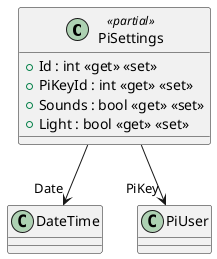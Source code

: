 @startuml
class PiSettings <<partial>> {
    + Id : int <<get>> <<set>>
    + PiKeyId : int <<get>> <<set>>
    + Sounds : bool <<get>> <<set>>
    + Light : bool <<get>> <<set>>
}
PiSettings --> "Date" DateTime
PiSettings --> "PiKey" PiUser
@enduml

